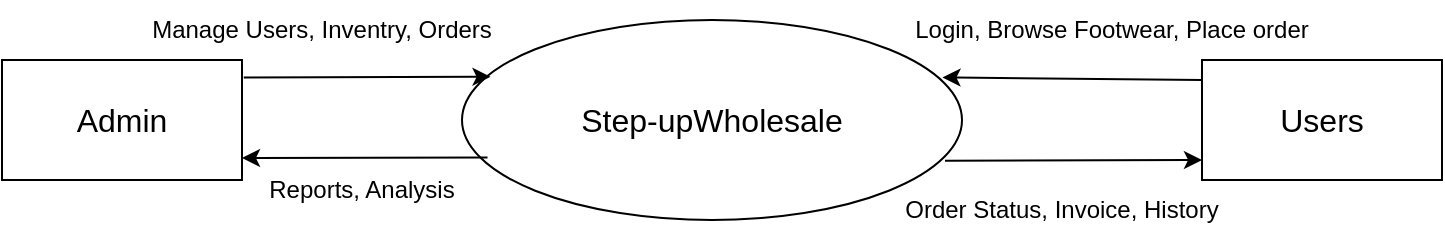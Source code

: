 <mxfile version="26.1.2">
  <diagram name="Page-1" id="2NHOtzXS3ejpUwLiltRz">
    <mxGraphModel dx="703" dy="441" grid="1" gridSize="10" guides="1" tooltips="1" connect="1" arrows="1" fold="1" page="1" pageScale="1" pageWidth="850" pageHeight="1100" math="0" shadow="0">
      <root>
        <mxCell id="0" />
        <mxCell id="1" parent="0" />
        <mxCell id="Kt8CmNoVJtwf5YiFKJb5-1" value="Admin" style="rounded=0;whiteSpace=wrap;html=1;fontSize=16;" parent="1" vertex="1">
          <mxGeometry x="40" y="130" width="120" height="60" as="geometry" />
        </mxCell>
        <mxCell id="Kt8CmNoVJtwf5YiFKJb5-2" value="Users" style="rounded=0;whiteSpace=wrap;html=1;fontSize=16;" parent="1" vertex="1">
          <mxGeometry x="640" y="130" width="120" height="60" as="geometry" />
        </mxCell>
        <mxCell id="Kt8CmNoVJtwf5YiFKJb5-40" value="Step-u&lt;span style=&quot;background-color: transparent; color: light-dark(rgb(0, 0, 0), rgb(255, 255, 255));&quot;&gt;pWholesale&lt;/span&gt;" style="ellipse;whiteSpace=wrap;html=1;fontSize=16;" parent="1" vertex="1">
          <mxGeometry x="270" y="110" width="250" height="100" as="geometry" />
        </mxCell>
        <mxCell id="Kt8CmNoVJtwf5YiFKJb5-45" value="" style="endArrow=classic;html=1;rounded=0;exitX=1.024;exitY=0.145;exitDx=0;exitDy=0;exitPerimeter=0;entryX=0.057;entryY=0.284;entryDx=0;entryDy=0;entryPerimeter=0;" parent="1" edge="1" target="Kt8CmNoVJtwf5YiFKJb5-40">
          <mxGeometry width="50" height="50" relative="1" as="geometry">
            <mxPoint x="160.88" y="138.7" as="sourcePoint" />
            <mxPoint x="290" y="138" as="targetPoint" />
          </mxGeometry>
        </mxCell>
        <mxCell id="Kt8CmNoVJtwf5YiFKJb5-46" value="" style="endArrow=classic;html=1;rounded=0;exitX=0.966;exitY=0.704;exitDx=0;exitDy=0;exitPerimeter=0;" parent="1" source="Kt8CmNoVJtwf5YiFKJb5-40" edge="1">
          <mxGeometry width="50" height="50" relative="1" as="geometry">
            <mxPoint x="523" y="180" as="sourcePoint" />
            <mxPoint x="640" y="180" as="targetPoint" />
          </mxGeometry>
        </mxCell>
        <mxCell id="Kt8CmNoVJtwf5YiFKJb5-47" value="" style="endArrow=classic;html=1;rounded=0;exitX=0.051;exitY=0.687;exitDx=0;exitDy=0;exitPerimeter=0;" parent="1" source="Kt8CmNoVJtwf5YiFKJb5-40" edge="1">
          <mxGeometry width="50" height="50" relative="1" as="geometry">
            <mxPoint x="400" y="420" as="sourcePoint" />
            <mxPoint x="160" y="179" as="targetPoint" />
          </mxGeometry>
        </mxCell>
        <mxCell id="Kt8CmNoVJtwf5YiFKJb5-48" value="" style="endArrow=classic;html=1;rounded=0;exitX=0.051;exitY=0.687;exitDx=0;exitDy=0;exitPerimeter=0;entryX=0.961;entryY=0.287;entryDx=0;entryDy=0;entryPerimeter=0;" parent="1" target="Kt8CmNoVJtwf5YiFKJb5-40" edge="1">
          <mxGeometry width="50" height="50" relative="1" as="geometry">
            <mxPoint x="640" y="140" as="sourcePoint" />
            <mxPoint x="517" y="140" as="targetPoint" />
          </mxGeometry>
        </mxCell>
        <mxCell id="Kt8CmNoVJtwf5YiFKJb5-49" value="Manage Users, Inventry, Orders" style="text;strokeColor=none;align=center;fillColor=none;html=1;verticalAlign=middle;whiteSpace=wrap;rounded=0;" parent="1" vertex="1">
          <mxGeometry x="110" y="100" width="180" height="30" as="geometry" />
        </mxCell>
        <mxCell id="Kt8CmNoVJtwf5YiFKJb5-50" value="Login, Browse Footwear, Place order" style="text;strokeColor=none;align=center;fillColor=none;html=1;verticalAlign=middle;whiteSpace=wrap;rounded=0;" parent="1" vertex="1">
          <mxGeometry x="490" y="100" width="210" height="30" as="geometry" />
        </mxCell>
        <mxCell id="Kt8CmNoVJtwf5YiFKJb5-51" value="Reports, Analysis" style="text;strokeColor=none;align=center;fillColor=none;html=1;verticalAlign=middle;whiteSpace=wrap;rounded=0;" parent="1" vertex="1">
          <mxGeometry x="130" y="180" width="180" height="30" as="geometry" />
        </mxCell>
        <mxCell id="Kt8CmNoVJtwf5YiFKJb5-52" value="Order Status, Invoice, History" style="text;strokeColor=none;align=center;fillColor=none;html=1;verticalAlign=middle;whiteSpace=wrap;rounded=0;" parent="1" vertex="1">
          <mxGeometry x="480" y="190" width="180" height="30" as="geometry" />
        </mxCell>
      </root>
    </mxGraphModel>
  </diagram>
</mxfile>
